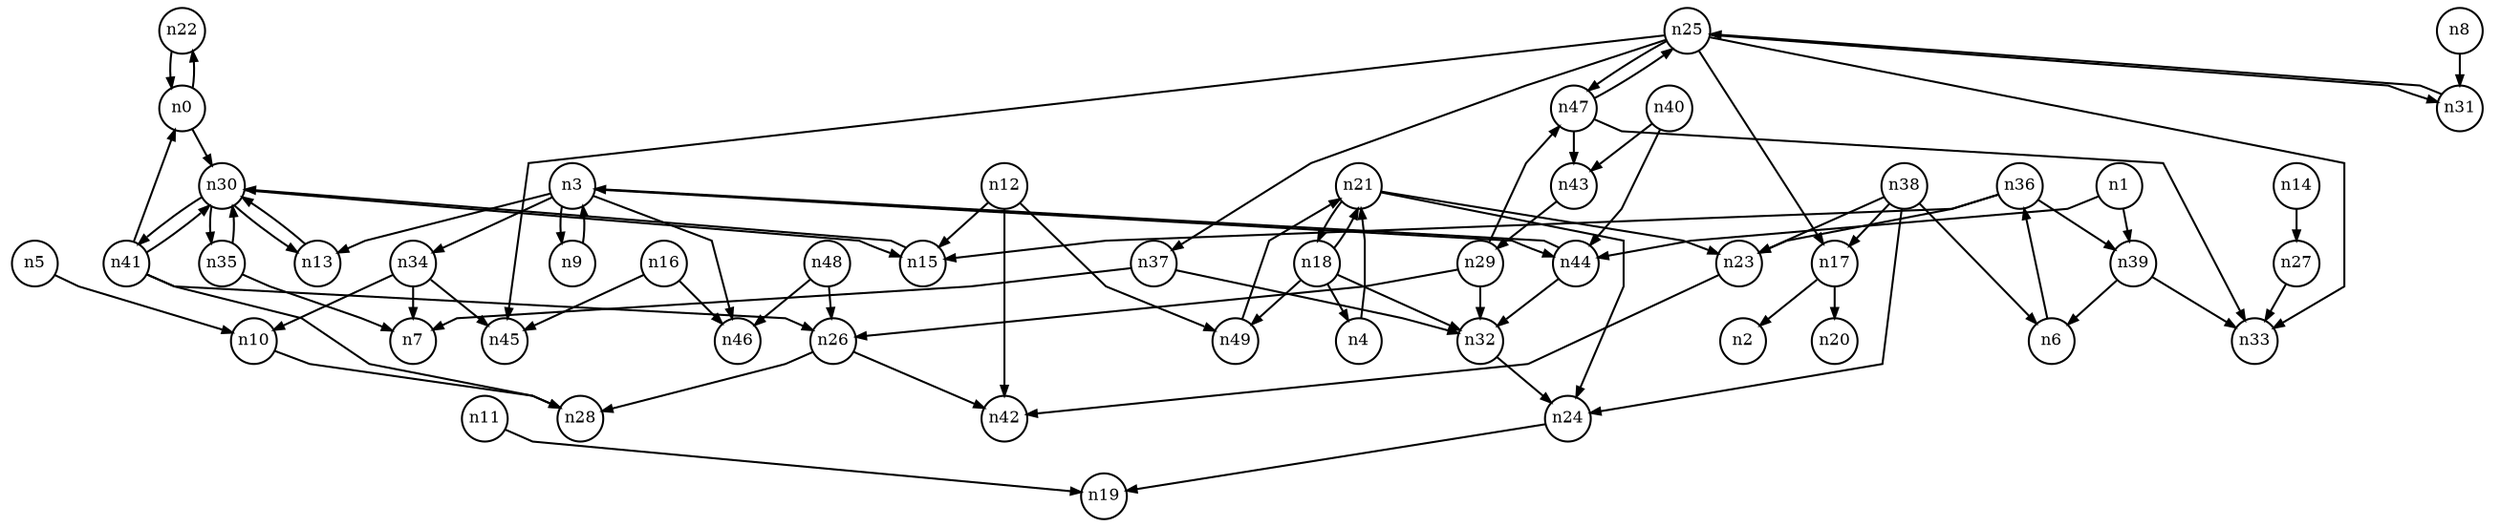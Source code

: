 digraph G{
splines=polyline;
ranksep=0.22;
nodesep=0.22;
nodesize=0.16;
fontsize=8
edge [arrowsize=0.5]
node [fontsize=8 shape=circle width=0.32 fixedsize=shape];

n22 -> n0
n0 -> n22
n0 -> n30
n39 -> n6
n39 -> n33
n1 -> n39
n1 -> n44
n44 -> n32
n44 -> n3
n9 -> n3
n3 -> n9
n3 -> n13
n3 -> n34
n3 -> n44
n3 -> n46
n13 -> n30
n34 -> n7
n34 -> n10
n34 -> n45
n10 -> n28
n5 -> n10
n31 -> n25
n8 -> n31
n11 -> n19
n15 -> n30
n12 -> n15
n12 -> n42
n12 -> n49
n49 -> n21
n27 -> n33
n14 -> n27
n16 -> n45
n16 -> n46
n17 -> n2
n17 -> n20
n4 -> n21
n18 -> n4
n18 -> n32
n18 -> n49
n18 -> n21
n32 -> n24
n21 -> n18
n21 -> n23
n21 -> n24
n23 -> n42
n24 -> n19
n25 -> n17
n25 -> n31
n25 -> n33
n25 -> n37
n25 -> n45
n25 -> n47
n37 -> n7
n37 -> n32
n47 -> n33
n47 -> n43
n47 -> n25
n26 -> n28
n26 -> n42
n29 -> n26
n29 -> n32
n29 -> n47
n30 -> n13
n30 -> n15
n30 -> n35
n30 -> n41
n35 -> n7
n35 -> n30
n41 -> n0
n41 -> n26
n41 -> n28
n41 -> n30
n36 -> n15
n36 -> n23
n36 -> n39
n6 -> n36
n38 -> n6
n38 -> n17
n38 -> n23
n38 -> n24
n43 -> n29
n40 -> n43
n40 -> n44
n48 -> n26
n48 -> n46
}
